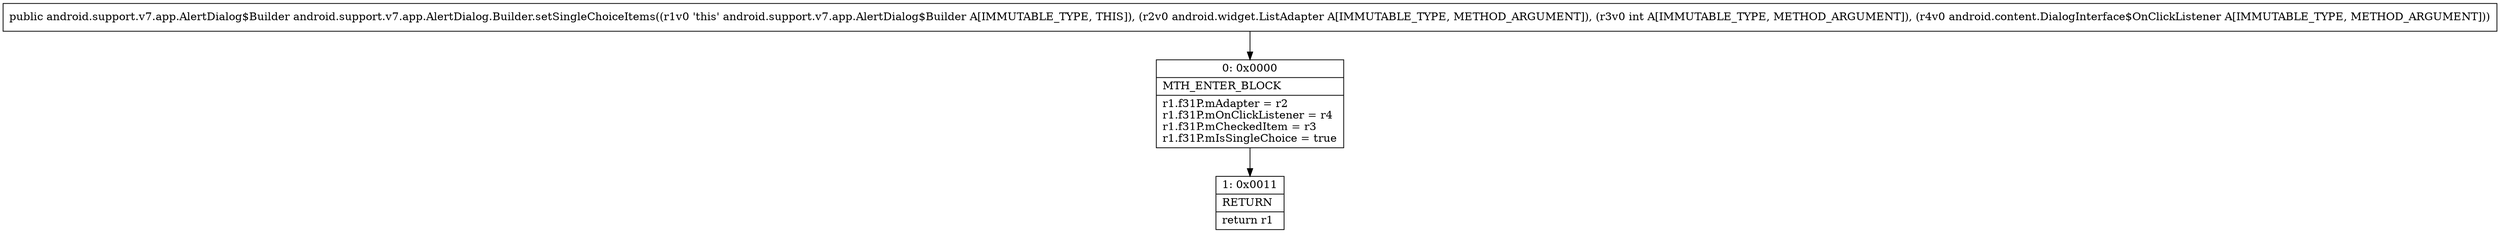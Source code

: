 digraph "CFG forandroid.support.v7.app.AlertDialog.Builder.setSingleChoiceItems(Landroid\/widget\/ListAdapter;ILandroid\/content\/DialogInterface$OnClickListener;)Landroid\/support\/v7\/app\/AlertDialog$Builder;" {
Node_0 [shape=record,label="{0\:\ 0x0000|MTH_ENTER_BLOCK\l|r1.f31P.mAdapter = r2\lr1.f31P.mOnClickListener = r4\lr1.f31P.mCheckedItem = r3\lr1.f31P.mIsSingleChoice = true\l}"];
Node_1 [shape=record,label="{1\:\ 0x0011|RETURN\l|return r1\l}"];
MethodNode[shape=record,label="{public android.support.v7.app.AlertDialog$Builder android.support.v7.app.AlertDialog.Builder.setSingleChoiceItems((r1v0 'this' android.support.v7.app.AlertDialog$Builder A[IMMUTABLE_TYPE, THIS]), (r2v0 android.widget.ListAdapter A[IMMUTABLE_TYPE, METHOD_ARGUMENT]), (r3v0 int A[IMMUTABLE_TYPE, METHOD_ARGUMENT]), (r4v0 android.content.DialogInterface$OnClickListener A[IMMUTABLE_TYPE, METHOD_ARGUMENT])) }"];
MethodNode -> Node_0;
Node_0 -> Node_1;
}

